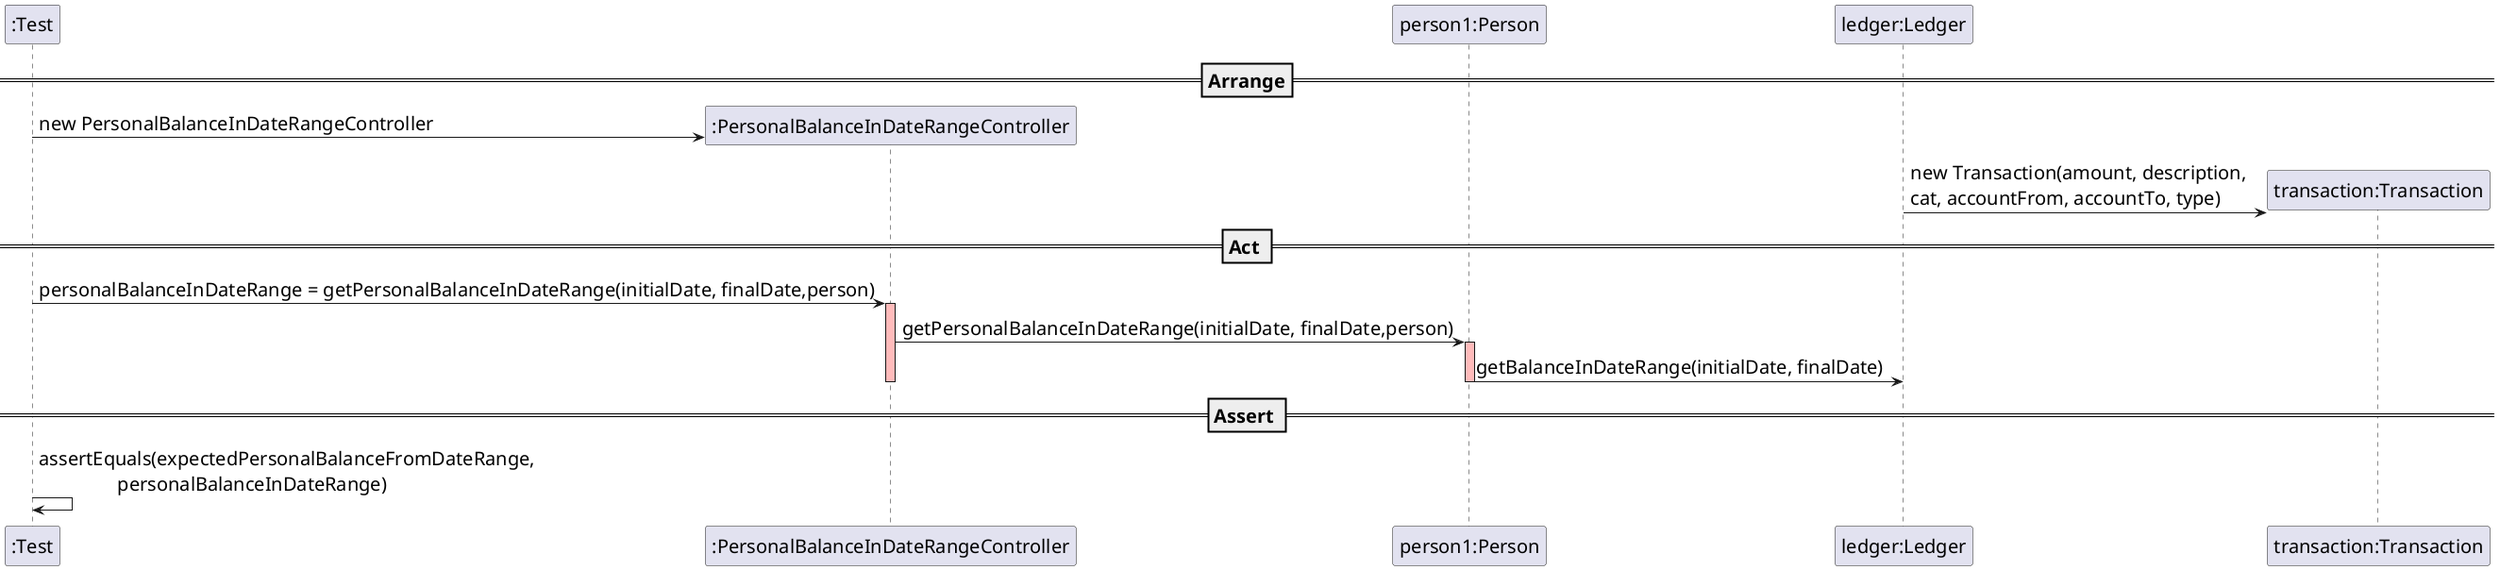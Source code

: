 @startuml

skinparam DefaultFontSize 20
create ":Test"

==Arrange==
create ":PersonalBalanceInDateRangeController"
":Test" -> ":PersonalBalanceInDateRangeController" : new PersonalBalanceInDateRangeController

participant "person1:Person"

participant "ledger:Ledger"
create "transaction:Transaction"
"ledger:Ledger" -> "transaction:Transaction" : new Transaction(amount, description, \ncat, accountFrom, accountTo, type)
deactivate "ledger:Ledger" #FFBBBB


== Act ==

":Test" -> ":PersonalBalanceInDateRangeController" : personalBalanceInDateRange = getPersonalBalanceInDateRange(initialDate, finalDate,person)
activate ":PersonalBalanceInDateRangeController"  #FFBBBB

":PersonalBalanceInDateRangeController" -> "person1:Person" :getPersonalBalanceInDateRange(initialDate, finalDate,person)
activate "person1:Person"  #FFBBBB

"person1:Person" -> "ledger:Ledger": getBalanceInDateRange(initialDate, finalDate)
deactivate "person1:Person"  #FFBBBB
deactivate ":PersonalBalanceInDateRangeController"  #FFBBBB

== Assert ==

":Test" -> ":Test" : assertEquals(expectedPersonalBalanceFromDateRange, \n                personalBalanceInDateRange)


@enduml